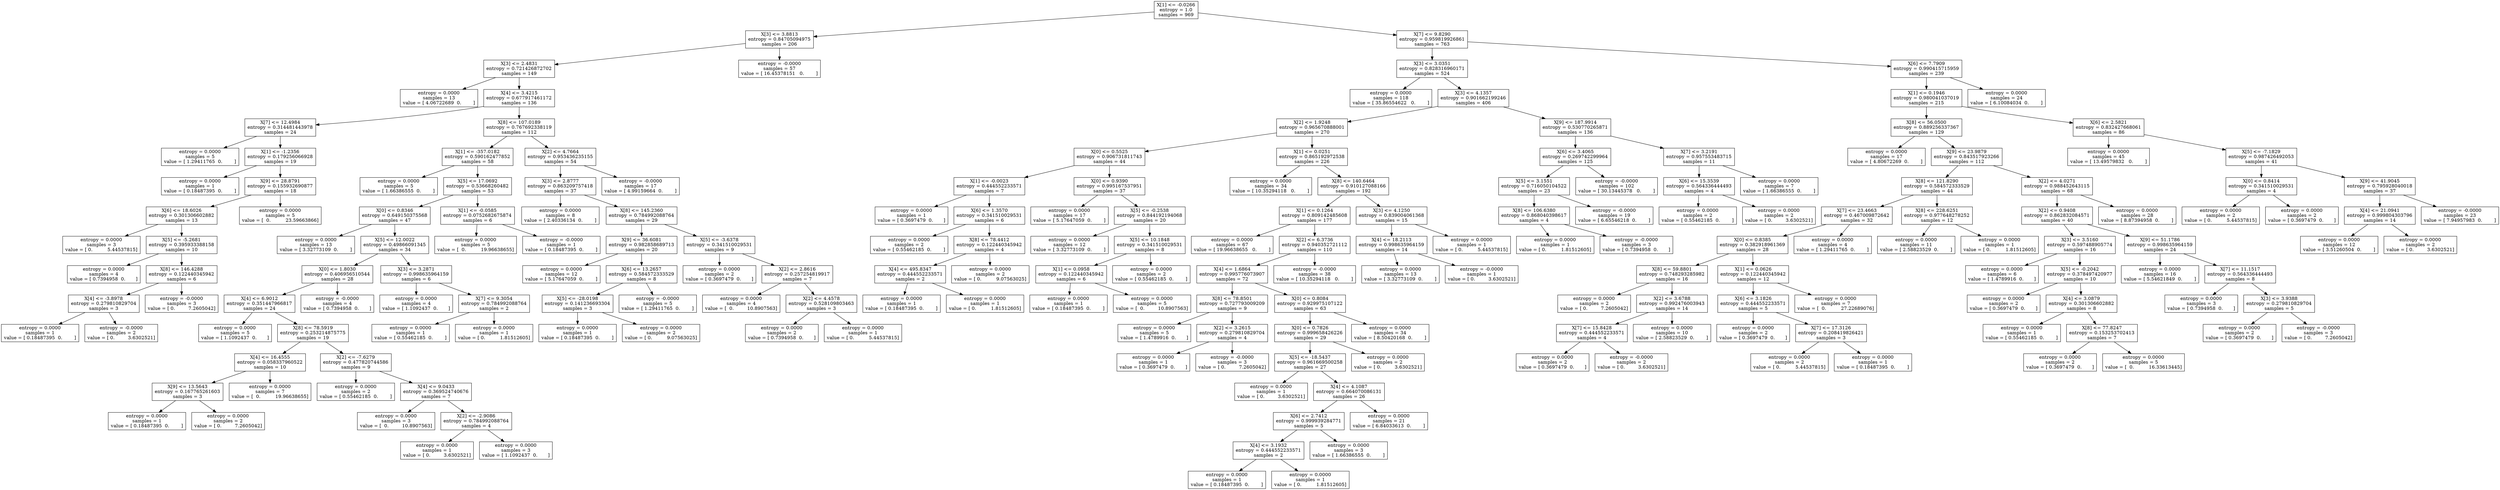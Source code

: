 digraph Tree {
0 [label="X[1] <= -0.0266\nentropy = 1.0\nsamples = 969", shape="box"] ;
1 [label="X[3] <= 3.8813\nentropy = 0.84705094975\nsamples = 206", shape="box"] ;
0 -> 1 ;
2 [label="X[3] <= 2.4831\nentropy = 0.721426872702\nsamples = 149", shape="box"] ;
1 -> 2 ;
3 [label="entropy = 0.0000\nsamples = 13\nvalue = [ 4.06722689  0.        ]", shape="box"] ;
2 -> 3 ;
4 [label="X[4] <= 3.4215\nentropy = 0.677917461172\nsamples = 136", shape="box"] ;
2 -> 4 ;
5 [label="X[7] <= 12.4984\nentropy = 0.314481443978\nsamples = 24", shape="box"] ;
4 -> 5 ;
6 [label="entropy = 0.0000\nsamples = 5\nvalue = [ 1.29411765  0.        ]", shape="box"] ;
5 -> 6 ;
7 [label="X[1] <= -1.2356\nentropy = 0.179256066928\nsamples = 19", shape="box"] ;
5 -> 7 ;
8 [label="entropy = 0.0000\nsamples = 1\nvalue = [ 0.18487395  0.        ]", shape="box"] ;
7 -> 8 ;
9 [label="X[9] <= 28.8791\nentropy = 0.155932690877\nsamples = 18", shape="box"] ;
7 -> 9 ;
10 [label="X[6] <= 18.6026\nentropy = 0.301306602882\nsamples = 13", shape="box"] ;
9 -> 10 ;
11 [label="entropy = 0.0000\nsamples = 3\nvalue = [ 0.          5.44537815]", shape="box"] ;
10 -> 11 ;
12 [label="X[5] <= -5.2681\nentropy = 0.395933388158\nsamples = 10", shape="box"] ;
10 -> 12 ;
13 [label="entropy = 0.0000\nsamples = 4\nvalue = [ 0.7394958  0.       ]", shape="box"] ;
12 -> 13 ;
14 [label="X[8] <= 146.4288\nentropy = 0.122440345942\nsamples = 6", shape="box"] ;
12 -> 14 ;
15 [label="X[4] <= -3.8978\nentropy = 0.279810829704\nsamples = 3", shape="box"] ;
14 -> 15 ;
16 [label="entropy = 0.0000\nsamples = 1\nvalue = [ 0.18487395  0.        ]", shape="box"] ;
15 -> 16 ;
17 [label="entropy = -0.0000\nsamples = 2\nvalue = [ 0.         3.6302521]", shape="box"] ;
15 -> 17 ;
18 [label="entropy = -0.0000\nsamples = 3\nvalue = [ 0.         7.2605042]", shape="box"] ;
14 -> 18 ;
19 [label="entropy = 0.0000\nsamples = 5\nvalue = [  0.          23.59663866]", shape="box"] ;
9 -> 19 ;
20 [label="X[8] <= 107.0189\nentropy = 0.767692338119\nsamples = 112", shape="box"] ;
4 -> 20 ;
21 [label="X[1] <= -357.0182\nentropy = 0.590162477852\nsamples = 58", shape="box"] ;
20 -> 21 ;
22 [label="entropy = 0.0000\nsamples = 5\nvalue = [ 1.66386555  0.        ]", shape="box"] ;
21 -> 22 ;
23 [label="X[5] <= 17.0692\nentropy = 0.53668260482\nsamples = 53", shape="box"] ;
21 -> 23 ;
24 [label="X[0] <= 0.8346\nentropy = 0.649150375568\nsamples = 47", shape="box"] ;
23 -> 24 ;
25 [label="entropy = 0.0000\nsamples = 13\nvalue = [ 3.32773109  0.        ]", shape="box"] ;
24 -> 25 ;
26 [label="X[5] <= 12.0022\nentropy = 0.49866091345\nsamples = 34", shape="box"] ;
24 -> 26 ;
27 [label="X[0] <= 1.8030\nentropy = 0.406956510544\nsamples = 28", shape="box"] ;
26 -> 27 ;
28 [label="X[4] <= 6.9012\nentropy = 0.351447966817\nsamples = 24", shape="box"] ;
27 -> 28 ;
29 [label="entropy = 0.0000\nsamples = 5\nvalue = [ 1.1092437  0.       ]", shape="box"] ;
28 -> 29 ;
30 [label="X[8] <= 78.5919\nentropy = 0.253214875775\nsamples = 19", shape="box"] ;
28 -> 30 ;
31 [label="X[4] <= 16.4555\nentropy = 0.058337960522\nsamples = 10", shape="box"] ;
30 -> 31 ;
32 [label="X[9] <= 13.5643\nentropy = 0.167765261603\nsamples = 3", shape="box"] ;
31 -> 32 ;
33 [label="entropy = 0.0000\nsamples = 1\nvalue = [ 0.18487395  0.        ]", shape="box"] ;
32 -> 33 ;
34 [label="entropy = 0.0000\nsamples = 2\nvalue = [ 0.         7.2605042]", shape="box"] ;
32 -> 34 ;
35 [label="entropy = 0.0000\nsamples = 7\nvalue = [  0.          19.96638655]", shape="box"] ;
31 -> 35 ;
36 [label="X[2] <= -7.6279\nentropy = 0.477820744586\nsamples = 9", shape="box"] ;
30 -> 36 ;
37 [label="entropy = 0.0000\nsamples = 2\nvalue = [ 0.55462185  0.        ]", shape="box"] ;
36 -> 37 ;
38 [label="X[4] <= 9.0433\nentropy = 0.369524740676\nsamples = 7", shape="box"] ;
36 -> 38 ;
39 [label="entropy = 0.0000\nsamples = 3\nvalue = [  0.         10.8907563]", shape="box"] ;
38 -> 39 ;
40 [label="X[2] <= -2.9086\nentropy = 0.784992088764\nsamples = 4", shape="box"] ;
38 -> 40 ;
41 [label="entropy = 0.0000\nsamples = 1\nvalue = [ 0.         3.6302521]", shape="box"] ;
40 -> 41 ;
42 [label="entropy = 0.0000\nsamples = 3\nvalue = [ 1.1092437  0.       ]", shape="box"] ;
40 -> 42 ;
43 [label="entropy = -0.0000\nsamples = 4\nvalue = [ 0.7394958  0.       ]", shape="box"] ;
27 -> 43 ;
44 [label="X[3] <= 3.2871\nentropy = 0.998635964159\nsamples = 6", shape="box"] ;
26 -> 44 ;
45 [label="entropy = 0.0000\nsamples = 4\nvalue = [ 1.1092437  0.       ]", shape="box"] ;
44 -> 45 ;
46 [label="X[7] <= 9.3054\nentropy = 0.784992088764\nsamples = 2", shape="box"] ;
44 -> 46 ;
47 [label="entropy = 0.0000\nsamples = 1\nvalue = [ 0.55462185  0.        ]", shape="box"] ;
46 -> 47 ;
48 [label="entropy = 0.0000\nsamples = 1\nvalue = [ 0.          1.81512605]", shape="box"] ;
46 -> 48 ;
49 [label="X[1] <= -0.0585\nentropy = 0.0752682675874\nsamples = 6", shape="box"] ;
23 -> 49 ;
50 [label="entropy = 0.0000\nsamples = 5\nvalue = [  0.          19.96638655]", shape="box"] ;
49 -> 50 ;
51 [label="entropy = -0.0000\nsamples = 1\nvalue = [ 0.18487395  0.        ]", shape="box"] ;
49 -> 51 ;
52 [label="X[2] <= 4.7664\nentropy = 0.953436235155\nsamples = 54", shape="box"] ;
20 -> 52 ;
53 [label="X[3] <= 2.8777\nentropy = 0.863209757418\nsamples = 37", shape="box"] ;
52 -> 53 ;
54 [label="entropy = 0.0000\nsamples = 8\nvalue = [ 2.40336134  0.        ]", shape="box"] ;
53 -> 54 ;
55 [label="X[8] <= 145.2360\nentropy = 0.784992088764\nsamples = 29", shape="box"] ;
53 -> 55 ;
56 [label="X[9] <= 36.6081\nentropy = 0.982858689713\nsamples = 20", shape="box"] ;
55 -> 56 ;
57 [label="entropy = 0.0000\nsamples = 12\nvalue = [ 5.17647059  0.        ]", shape="box"] ;
56 -> 57 ;
58 [label="X[6] <= 13.2657\nentropy = 0.584572333529\nsamples = 8", shape="box"] ;
56 -> 58 ;
59 [label="X[5] <= -28.0198\nentropy = 0.141236693304\nsamples = 3", shape="box"] ;
58 -> 59 ;
60 [label="entropy = 0.0000\nsamples = 1\nvalue = [ 0.18487395  0.        ]", shape="box"] ;
59 -> 60 ;
61 [label="entropy = 0.0000\nsamples = 2\nvalue = [ 0.          9.07563025]", shape="box"] ;
59 -> 61 ;
62 [label="entropy = -0.0000\nsamples = 5\nvalue = [ 1.29411765  0.        ]", shape="box"] ;
58 -> 62 ;
63 [label="X[5] <= -3.6378\nentropy = 0.341510029531\nsamples = 9", shape="box"] ;
55 -> 63 ;
64 [label="entropy = 0.0000\nsamples = 2\nvalue = [ 0.3697479  0.       ]", shape="box"] ;
63 -> 64 ;
65 [label="X[2] <= 2.8616\nentropy = 0.257254819917\nsamples = 7", shape="box"] ;
63 -> 65 ;
66 [label="entropy = 0.0000\nsamples = 4\nvalue = [  0.         10.8907563]", shape="box"] ;
65 -> 66 ;
67 [label="X[2] <= 4.4578\nentropy = 0.528109803463\nsamples = 3", shape="box"] ;
65 -> 67 ;
68 [label="entropy = 0.0000\nsamples = 2\nvalue = [ 0.7394958  0.       ]", shape="box"] ;
67 -> 68 ;
69 [label="entropy = 0.0000\nsamples = 1\nvalue = [ 0.          5.44537815]", shape="box"] ;
67 -> 69 ;
70 [label="entropy = -0.0000\nsamples = 17\nvalue = [ 4.99159664  0.        ]", shape="box"] ;
52 -> 70 ;
71 [label="entropy = -0.0000\nsamples = 57\nvalue = [ 16.45378151   0.        ]", shape="box"] ;
1 -> 71 ;
72 [label="X[7] <= 9.8290\nentropy = 0.959819926861\nsamples = 763", shape="box"] ;
0 -> 72 ;
73 [label="X[3] <= 3.0351\nentropy = 0.828316960171\nsamples = 524", shape="box"] ;
72 -> 73 ;
74 [label="entropy = 0.0000\nsamples = 118\nvalue = [ 35.86554622   0.        ]", shape="box"] ;
73 -> 74 ;
75 [label="X[3] <= 4.1357\nentropy = 0.901662199246\nsamples = 406", shape="box"] ;
73 -> 75 ;
76 [label="X[2] <= 1.9248\nentropy = 0.965670888001\nsamples = 270", shape="box"] ;
75 -> 76 ;
77 [label="X[0] <= 0.5525\nentropy = 0.906731811743\nsamples = 44", shape="box"] ;
76 -> 77 ;
78 [label="X[1] <= -0.0023\nentropy = 0.444552233571\nsamples = 7", shape="box"] ;
77 -> 78 ;
79 [label="entropy = 0.0000\nsamples = 1\nvalue = [ 0.3697479  0.       ]", shape="box"] ;
78 -> 79 ;
80 [label="X[6] <= 1.3570\nentropy = 0.341510029531\nsamples = 6", shape="box"] ;
78 -> 80 ;
81 [label="entropy = 0.0000\nsamples = 2\nvalue = [ 0.55462185  0.        ]", shape="box"] ;
80 -> 81 ;
82 [label="X[8] <= 78.4412\nentropy = 0.122440345942\nsamples = 4", shape="box"] ;
80 -> 82 ;
83 [label="X[4] <= 495.8347\nentropy = 0.444552233571\nsamples = 2", shape="box"] ;
82 -> 83 ;
84 [label="entropy = 0.0000\nsamples = 1\nvalue = [ 0.18487395  0.        ]", shape="box"] ;
83 -> 84 ;
85 [label="entropy = 0.0000\nsamples = 1\nvalue = [ 0.          1.81512605]", shape="box"] ;
83 -> 85 ;
86 [label="entropy = 0.0000\nsamples = 2\nvalue = [ 0.          9.07563025]", shape="box"] ;
82 -> 86 ;
87 [label="X[0] <= 0.9390\nentropy = 0.995167537951\nsamples = 37", shape="box"] ;
77 -> 87 ;
88 [label="entropy = 0.0000\nsamples = 17\nvalue = [ 5.17647059  0.        ]", shape="box"] ;
87 -> 88 ;
89 [label="X[5] <= -0.2538\nentropy = 0.844192194068\nsamples = 20", shape="box"] ;
87 -> 89 ;
90 [label="entropy = 0.0000\nsamples = 12\nvalue = [ 3.32773109  0.        ]", shape="box"] ;
89 -> 90 ;
91 [label="X[5] <= 10.1848\nentropy = 0.341510029531\nsamples = 8", shape="box"] ;
89 -> 91 ;
92 [label="X[1] <= 0.0958\nentropy = 0.122440345942\nsamples = 6", shape="box"] ;
91 -> 92 ;
93 [label="entropy = 0.0000\nsamples = 1\nvalue = [ 0.18487395  0.        ]", shape="box"] ;
92 -> 93 ;
94 [label="entropy = 0.0000\nsamples = 5\nvalue = [  0.         10.8907563]", shape="box"] ;
92 -> 94 ;
95 [label="entropy = 0.0000\nsamples = 2\nvalue = [ 0.55462185  0.        ]", shape="box"] ;
91 -> 95 ;
96 [label="X[1] <= 0.0251\nentropy = 0.865192972538\nsamples = 226", shape="box"] ;
76 -> 96 ;
97 [label="entropy = 0.0000\nsamples = 34\nvalue = [ 10.35294118   0.        ]", shape="box"] ;
96 -> 97 ;
98 [label="X[8] <= 140.6464\nentropy = 0.910127088166\nsamples = 192", shape="box"] ;
96 -> 98 ;
99 [label="X[1] <= 0.1264\nentropy = 0.809142485608\nsamples = 177", shape="box"] ;
98 -> 99 ;
100 [label="entropy = 0.0000\nsamples = 67\nvalue = [ 19.96638655   0.        ]", shape="box"] ;
99 -> 100 ;
101 [label="X[2] <= 6.3736\nentropy = 0.940352721112\nsamples = 110", shape="box"] ;
99 -> 101 ;
102 [label="X[4] <= 1.6864\nentropy = 0.995776073907\nsamples = 72", shape="box"] ;
101 -> 102 ;
103 [label="X[8] <= 78.8501\nentropy = 0.727793009209\nsamples = 9", shape="box"] ;
102 -> 103 ;
104 [label="entropy = 0.0000\nsamples = 5\nvalue = [ 1.4789916  0.       ]", shape="box"] ;
103 -> 104 ;
105 [label="X[2] <= 3.2615\nentropy = 0.279810829704\nsamples = 4", shape="box"] ;
103 -> 105 ;
106 [label="entropy = 0.0000\nsamples = 1\nvalue = [ 0.3697479  0.       ]", shape="box"] ;
105 -> 106 ;
107 [label="entropy = -0.0000\nsamples = 3\nvalue = [ 0.         7.2605042]", shape="box"] ;
105 -> 107 ;
108 [label="X[0] <= 0.8084\nentropy = 0.929975107122\nsamples = 63", shape="box"] ;
102 -> 108 ;
109 [label="X[0] <= 0.7826\nentropy = 0.999658426226\nsamples = 29", shape="box"] ;
108 -> 109 ;
110 [label="X[5] <= -18.5437\nentropy = 0.961669500258\nsamples = 27", shape="box"] ;
109 -> 110 ;
111 [label="entropy = 0.0000\nsamples = 1\nvalue = [ 0.         3.6302521]", shape="box"] ;
110 -> 111 ;
112 [label="X[4] <= 4.1087\nentropy = 0.664070086131\nsamples = 26", shape="box"] ;
110 -> 112 ;
113 [label="X[6] <= 2.7412\nentropy = 0.999939284771\nsamples = 5", shape="box"] ;
112 -> 113 ;
114 [label="X[4] <= 3.1932\nentropy = 0.444552233571\nsamples = 2", shape="box"] ;
113 -> 114 ;
115 [label="entropy = 0.0000\nsamples = 1\nvalue = [ 0.18487395  0.        ]", shape="box"] ;
114 -> 115 ;
116 [label="entropy = 0.0000\nsamples = 1\nvalue = [ 0.          1.81512605]", shape="box"] ;
114 -> 116 ;
117 [label="entropy = 0.0000\nsamples = 3\nvalue = [ 1.66386555  0.        ]", shape="box"] ;
113 -> 117 ;
118 [label="entropy = 0.0000\nsamples = 21\nvalue = [ 6.84033613  0.        ]", shape="box"] ;
112 -> 118 ;
119 [label="entropy = 0.0000\nsamples = 2\nvalue = [ 0.         3.6302521]", shape="box"] ;
109 -> 119 ;
120 [label="entropy = 0.0000\nsamples = 34\nvalue = [ 8.50420168  0.        ]", shape="box"] ;
108 -> 120 ;
121 [label="entropy = -0.0000\nsamples = 38\nvalue = [ 10.35294118   0.        ]", shape="box"] ;
101 -> 121 ;
122 [label="X[3] <= 4.1250\nentropy = 0.839004061368\nsamples = 15", shape="box"] ;
98 -> 122 ;
123 [label="X[4] <= 18.2113\nentropy = 0.998635964159\nsamples = 14", shape="box"] ;
122 -> 123 ;
124 [label="entropy = 0.0000\nsamples = 13\nvalue = [ 3.32773109  0.        ]", shape="box"] ;
123 -> 124 ;
125 [label="entropy = -0.0000\nsamples = 1\nvalue = [ 0.         3.6302521]", shape="box"] ;
123 -> 125 ;
126 [label="entropy = 0.0000\nsamples = 1\nvalue = [ 0.          5.44537815]", shape="box"] ;
122 -> 126 ;
127 [label="X[9] <= 187.9914\nentropy = 0.530770265871\nsamples = 136", shape="box"] ;
75 -> 127 ;
128 [label="X[6] <= 3.4065\nentropy = 0.269742299964\nsamples = 125", shape="box"] ;
127 -> 128 ;
129 [label="X[5] <= 3.1551\nentropy = 0.716050104522\nsamples = 23", shape="box"] ;
128 -> 129 ;
130 [label="X[8] <= 106.6380\nentropy = 0.868040398617\nsamples = 4", shape="box"] ;
129 -> 130 ;
131 [label="entropy = 0.0000\nsamples = 1\nvalue = [ 0.          1.81512605]", shape="box"] ;
130 -> 131 ;
132 [label="entropy = -0.0000\nsamples = 3\nvalue = [ 0.7394958  0.       ]", shape="box"] ;
130 -> 132 ;
133 [label="entropy = -0.0000\nsamples = 19\nvalue = [ 6.65546218  0.        ]", shape="box"] ;
129 -> 133 ;
134 [label="entropy = -0.0000\nsamples = 102\nvalue = [ 30.13445378   0.        ]", shape="box"] ;
128 -> 134 ;
135 [label="X[7] <= 3.2191\nentropy = 0.957553483715\nsamples = 11", shape="box"] ;
127 -> 135 ;
136 [label="X[6] <= 15.3539\nentropy = 0.564336444493\nsamples = 4", shape="box"] ;
135 -> 136 ;
137 [label="entropy = 0.0000\nsamples = 2\nvalue = [ 0.55462185  0.        ]", shape="box"] ;
136 -> 137 ;
138 [label="entropy = 0.0000\nsamples = 2\nvalue = [ 0.         3.6302521]", shape="box"] ;
136 -> 138 ;
139 [label="entropy = 0.0000\nsamples = 7\nvalue = [ 1.66386555  0.        ]", shape="box"] ;
135 -> 139 ;
140 [label="X[6] <= 7.7909\nentropy = 0.990415715959\nsamples = 239", shape="box"] ;
72 -> 140 ;
141 [label="X[1] <= 0.1946\nentropy = 0.980041037019\nsamples = 215", shape="box"] ;
140 -> 141 ;
142 [label="X[8] <= 56.0500\nentropy = 0.889256337367\nsamples = 129", shape="box"] ;
141 -> 142 ;
143 [label="entropy = 0.0000\nsamples = 17\nvalue = [ 4.80672269  0.        ]", shape="box"] ;
142 -> 143 ;
144 [label="X[9] <= 23.9879\nentropy = 0.843517923266\nsamples = 112", shape="box"] ;
142 -> 144 ;
145 [label="X[8] <= 121.8290\nentropy = 0.584572333529\nsamples = 44", shape="box"] ;
144 -> 145 ;
146 [label="X[7] <= 23.4663\nentropy = 0.467009872642\nsamples = 32", shape="box"] ;
145 -> 146 ;
147 [label="X[0] <= 0.8385\nentropy = 0.382918961369\nsamples = 28", shape="box"] ;
146 -> 147 ;
148 [label="X[8] <= 59.8801\nentropy = 0.748293285982\nsamples = 16", shape="box"] ;
147 -> 148 ;
149 [label="entropy = 0.0000\nsamples = 2\nvalue = [ 0.         7.2605042]", shape="box"] ;
148 -> 149 ;
150 [label="X[2] <= 3.6788\nentropy = 0.992476003943\nsamples = 14", shape="box"] ;
148 -> 150 ;
151 [label="X[7] <= 15.8428\nentropy = 0.444552233571\nsamples = 4", shape="box"] ;
150 -> 151 ;
152 [label="entropy = 0.0000\nsamples = 2\nvalue = [ 0.3697479  0.       ]", shape="box"] ;
151 -> 152 ;
153 [label="entropy = -0.0000\nsamples = 2\nvalue = [ 0.         3.6302521]", shape="box"] ;
151 -> 153 ;
154 [label="entropy = 0.0000\nsamples = 10\nvalue = [ 2.58823529  0.        ]", shape="box"] ;
150 -> 154 ;
155 [label="X[1] <= 0.0626\nentropy = 0.122440345942\nsamples = 12", shape="box"] ;
147 -> 155 ;
156 [label="X[6] <= 3.1826\nentropy = 0.444552233571\nsamples = 5", shape="box"] ;
155 -> 156 ;
157 [label="entropy = 0.0000\nsamples = 2\nvalue = [ 0.3697479  0.       ]", shape="box"] ;
156 -> 157 ;
158 [label="X[7] <= 17.3126\nentropy = 0.208419826421\nsamples = 3", shape="box"] ;
156 -> 158 ;
159 [label="entropy = 0.0000\nsamples = 2\nvalue = [ 0.          5.44537815]", shape="box"] ;
158 -> 159 ;
160 [label="entropy = 0.0000\nsamples = 1\nvalue = [ 0.18487395  0.        ]", shape="box"] ;
158 -> 160 ;
161 [label="entropy = 0.0000\nsamples = 7\nvalue = [  0.          27.22689076]", shape="box"] ;
155 -> 161 ;
162 [label="entropy = 0.0000\nsamples = 4\nvalue = [ 1.29411765  0.        ]", shape="box"] ;
146 -> 162 ;
163 [label="X[8] <= 228.6251\nentropy = 0.977648278252\nsamples = 12", shape="box"] ;
145 -> 163 ;
164 [label="entropy = 0.0000\nsamples = 11\nvalue = [ 2.58823529  0.        ]", shape="box"] ;
163 -> 164 ;
165 [label="entropy = 0.0000\nsamples = 1\nvalue = [ 0.          1.81512605]", shape="box"] ;
163 -> 165 ;
166 [label="X[2] <= 4.0271\nentropy = 0.988452643115\nsamples = 68", shape="box"] ;
144 -> 166 ;
167 [label="X[2] <= 0.9408\nentropy = 0.862832084571\nsamples = 40", shape="box"] ;
166 -> 167 ;
168 [label="X[3] <= 3.5160\nentropy = 0.597488905774\nsamples = 16", shape="box"] ;
167 -> 168 ;
169 [label="entropy = 0.0000\nsamples = 6\nvalue = [ 1.4789916  0.       ]", shape="box"] ;
168 -> 169 ;
170 [label="X[5] <= -0.2042\nentropy = 0.378497420977\nsamples = 10", shape="box"] ;
168 -> 170 ;
171 [label="entropy = 0.0000\nsamples = 2\nvalue = [ 0.3697479  0.       ]", shape="box"] ;
170 -> 171 ;
172 [label="X[4] <= 3.0879\nentropy = 0.301306602882\nsamples = 8", shape="box"] ;
170 -> 172 ;
173 [label="entropy = 0.0000\nsamples = 1\nvalue = [ 0.55462185  0.        ]", shape="box"] ;
172 -> 173 ;
174 [label="X[8] <= 77.8247\nentropy = 0.153253702413\nsamples = 7", shape="box"] ;
172 -> 174 ;
175 [label="entropy = 0.0000\nsamples = 2\nvalue = [ 0.3697479  0.       ]", shape="box"] ;
174 -> 175 ;
176 [label="entropy = 0.0000\nsamples = 5\nvalue = [  0.          16.33613445]", shape="box"] ;
174 -> 176 ;
177 [label="X[9] <= 51.1786\nentropy = 0.998635964159\nsamples = 24", shape="box"] ;
167 -> 177 ;
178 [label="entropy = 0.0000\nsamples = 16\nvalue = [ 5.54621849  0.        ]", shape="box"] ;
177 -> 178 ;
179 [label="X[7] <= 11.1517\nentropy = 0.564336444493\nsamples = 8", shape="box"] ;
177 -> 179 ;
180 [label="entropy = 0.0000\nsamples = 3\nvalue = [ 0.7394958  0.       ]", shape="box"] ;
179 -> 180 ;
181 [label="X[3] <= 3.9388\nentropy = 0.279810829704\nsamples = 5", shape="box"] ;
179 -> 181 ;
182 [label="entropy = 0.0000\nsamples = 2\nvalue = [ 0.3697479  0.       ]", shape="box"] ;
181 -> 182 ;
183 [label="entropy = -0.0000\nsamples = 3\nvalue = [ 0.         7.2605042]", shape="box"] ;
181 -> 183 ;
184 [label="entropy = 0.0000\nsamples = 28\nvalue = [ 8.87394958  0.        ]", shape="box"] ;
166 -> 184 ;
185 [label="X[6] <= 2.5821\nentropy = 0.832427668061\nsamples = 86", shape="box"] ;
141 -> 185 ;
186 [label="entropy = 0.0000\nsamples = 45\nvalue = [ 13.49579832   0.        ]", shape="box"] ;
185 -> 186 ;
187 [label="X[5] <= -7.1829\nentropy = 0.987426492053\nsamples = 41", shape="box"] ;
185 -> 187 ;
188 [label="X[0] <= 0.8414\nentropy = 0.341510029531\nsamples = 4", shape="box"] ;
187 -> 188 ;
189 [label="entropy = 0.0000\nsamples = 2\nvalue = [ 0.          5.44537815]", shape="box"] ;
188 -> 189 ;
190 [label="entropy = 0.0000\nsamples = 2\nvalue = [ 0.3697479  0.       ]", shape="box"] ;
188 -> 190 ;
191 [label="X[9] <= 41.9045\nentropy = 0.795928040018\nsamples = 37", shape="box"] ;
187 -> 191 ;
192 [label="X[4] <= 21.0941\nentropy = 0.999804303796\nsamples = 14", shape="box"] ;
191 -> 192 ;
193 [label="entropy = 0.0000\nsamples = 12\nvalue = [ 3.51260504  0.        ]", shape="box"] ;
192 -> 193 ;
194 [label="entropy = 0.0000\nsamples = 2\nvalue = [ 0.         3.6302521]", shape="box"] ;
192 -> 194 ;
195 [label="entropy = -0.0000\nsamples = 23\nvalue = [ 7.94957983  0.        ]", shape="box"] ;
191 -> 195 ;
196 [label="entropy = 0.0000\nsamples = 24\nvalue = [ 6.10084034  0.        ]", shape="box"] ;
140 -> 196 ;
}